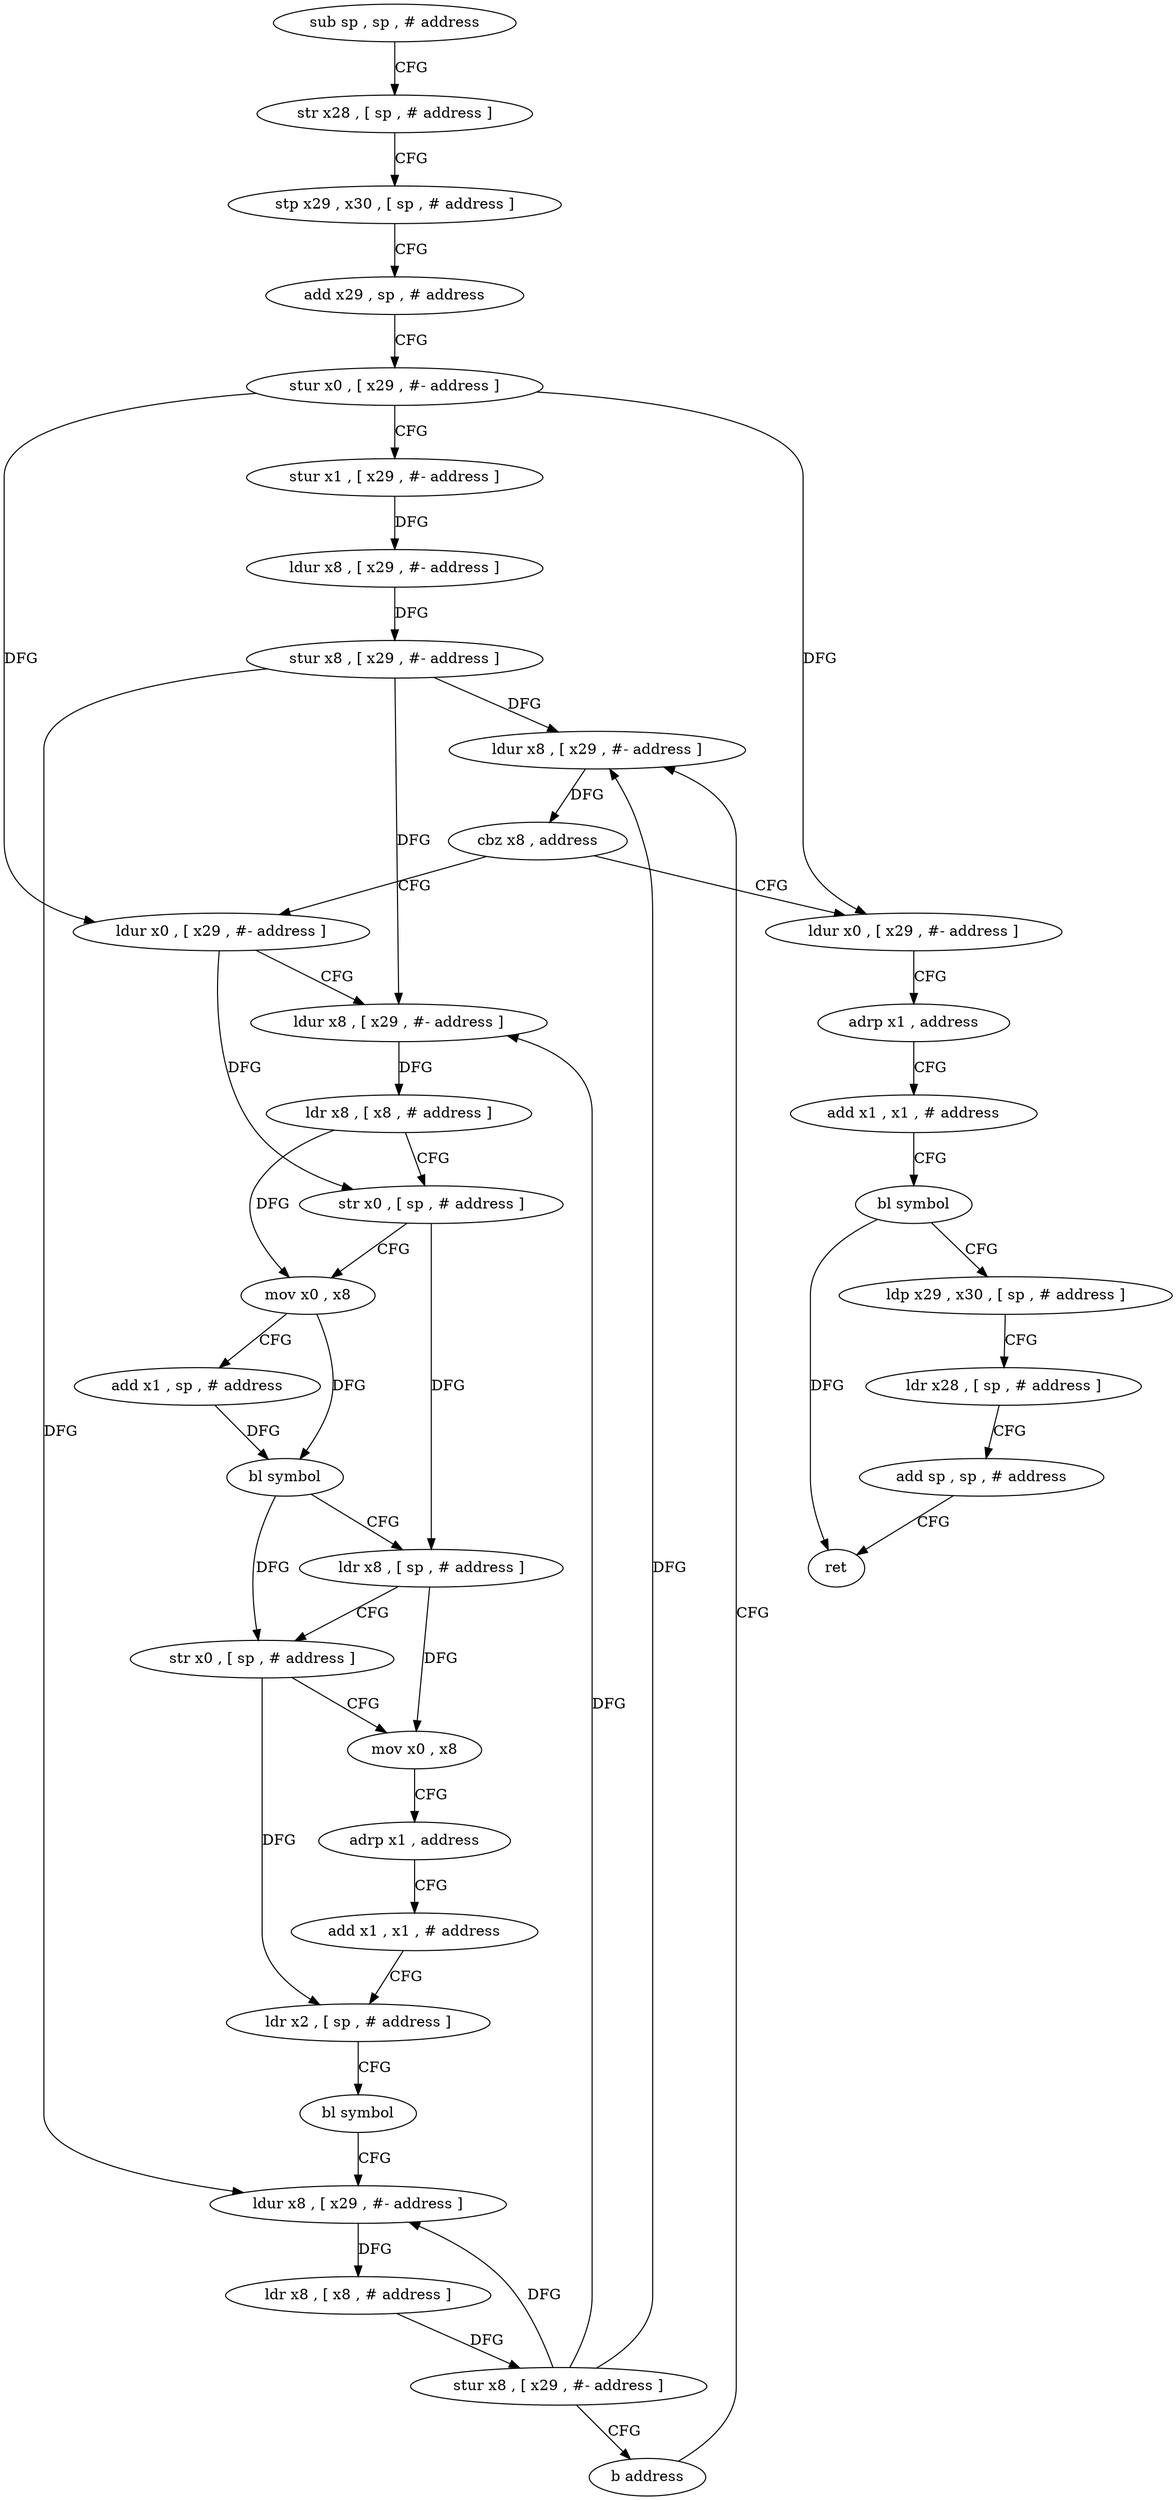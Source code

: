 digraph "func" {
"4225176" [label = "sub sp , sp , # address" ]
"4225180" [label = "str x28 , [ sp , # address ]" ]
"4225184" [label = "stp x29 , x30 , [ sp , # address ]" ]
"4225188" [label = "add x29 , sp , # address" ]
"4225192" [label = "stur x0 , [ x29 , #- address ]" ]
"4225196" [label = "stur x1 , [ x29 , #- address ]" ]
"4225200" [label = "ldur x8 , [ x29 , #- address ]" ]
"4225204" [label = "stur x8 , [ x29 , #- address ]" ]
"4225208" [label = "ldur x8 , [ x29 , #- address ]" ]
"4225288" [label = "ldur x0 , [ x29 , #- address ]" ]
"4225292" [label = "adrp x1 , address" ]
"4225296" [label = "add x1 , x1 , # address" ]
"4225300" [label = "bl symbol" ]
"4225304" [label = "ldp x29 , x30 , [ sp , # address ]" ]
"4225308" [label = "ldr x28 , [ sp , # address ]" ]
"4225312" [label = "add sp , sp , # address" ]
"4225316" [label = "ret" ]
"4225216" [label = "ldur x0 , [ x29 , #- address ]" ]
"4225220" [label = "ldur x8 , [ x29 , #- address ]" ]
"4225224" [label = "ldr x8 , [ x8 , # address ]" ]
"4225228" [label = "str x0 , [ sp , # address ]" ]
"4225232" [label = "mov x0 , x8" ]
"4225236" [label = "add x1 , sp , # address" ]
"4225240" [label = "bl symbol" ]
"4225244" [label = "ldr x8 , [ sp , # address ]" ]
"4225248" [label = "str x0 , [ sp , # address ]" ]
"4225252" [label = "mov x0 , x8" ]
"4225256" [label = "adrp x1 , address" ]
"4225260" [label = "add x1 , x1 , # address" ]
"4225264" [label = "ldr x2 , [ sp , # address ]" ]
"4225268" [label = "bl symbol" ]
"4225272" [label = "ldur x8 , [ x29 , #- address ]" ]
"4225276" [label = "ldr x8 , [ x8 , # address ]" ]
"4225280" [label = "stur x8 , [ x29 , #- address ]" ]
"4225284" [label = "b address" ]
"4225212" [label = "cbz x8 , address" ]
"4225176" -> "4225180" [ label = "CFG" ]
"4225180" -> "4225184" [ label = "CFG" ]
"4225184" -> "4225188" [ label = "CFG" ]
"4225188" -> "4225192" [ label = "CFG" ]
"4225192" -> "4225196" [ label = "CFG" ]
"4225192" -> "4225288" [ label = "DFG" ]
"4225192" -> "4225216" [ label = "DFG" ]
"4225196" -> "4225200" [ label = "DFG" ]
"4225200" -> "4225204" [ label = "DFG" ]
"4225204" -> "4225208" [ label = "DFG" ]
"4225204" -> "4225220" [ label = "DFG" ]
"4225204" -> "4225272" [ label = "DFG" ]
"4225208" -> "4225212" [ label = "DFG" ]
"4225288" -> "4225292" [ label = "CFG" ]
"4225292" -> "4225296" [ label = "CFG" ]
"4225296" -> "4225300" [ label = "CFG" ]
"4225300" -> "4225304" [ label = "CFG" ]
"4225300" -> "4225316" [ label = "DFG" ]
"4225304" -> "4225308" [ label = "CFG" ]
"4225308" -> "4225312" [ label = "CFG" ]
"4225312" -> "4225316" [ label = "CFG" ]
"4225216" -> "4225220" [ label = "CFG" ]
"4225216" -> "4225228" [ label = "DFG" ]
"4225220" -> "4225224" [ label = "DFG" ]
"4225224" -> "4225228" [ label = "CFG" ]
"4225224" -> "4225232" [ label = "DFG" ]
"4225228" -> "4225232" [ label = "CFG" ]
"4225228" -> "4225244" [ label = "DFG" ]
"4225232" -> "4225236" [ label = "CFG" ]
"4225232" -> "4225240" [ label = "DFG" ]
"4225236" -> "4225240" [ label = "DFG" ]
"4225240" -> "4225244" [ label = "CFG" ]
"4225240" -> "4225248" [ label = "DFG" ]
"4225244" -> "4225248" [ label = "CFG" ]
"4225244" -> "4225252" [ label = "DFG" ]
"4225248" -> "4225252" [ label = "CFG" ]
"4225248" -> "4225264" [ label = "DFG" ]
"4225252" -> "4225256" [ label = "CFG" ]
"4225256" -> "4225260" [ label = "CFG" ]
"4225260" -> "4225264" [ label = "CFG" ]
"4225264" -> "4225268" [ label = "CFG" ]
"4225268" -> "4225272" [ label = "CFG" ]
"4225272" -> "4225276" [ label = "DFG" ]
"4225276" -> "4225280" [ label = "DFG" ]
"4225280" -> "4225284" [ label = "CFG" ]
"4225280" -> "4225208" [ label = "DFG" ]
"4225280" -> "4225220" [ label = "DFG" ]
"4225280" -> "4225272" [ label = "DFG" ]
"4225284" -> "4225208" [ label = "CFG" ]
"4225212" -> "4225288" [ label = "CFG" ]
"4225212" -> "4225216" [ label = "CFG" ]
}
